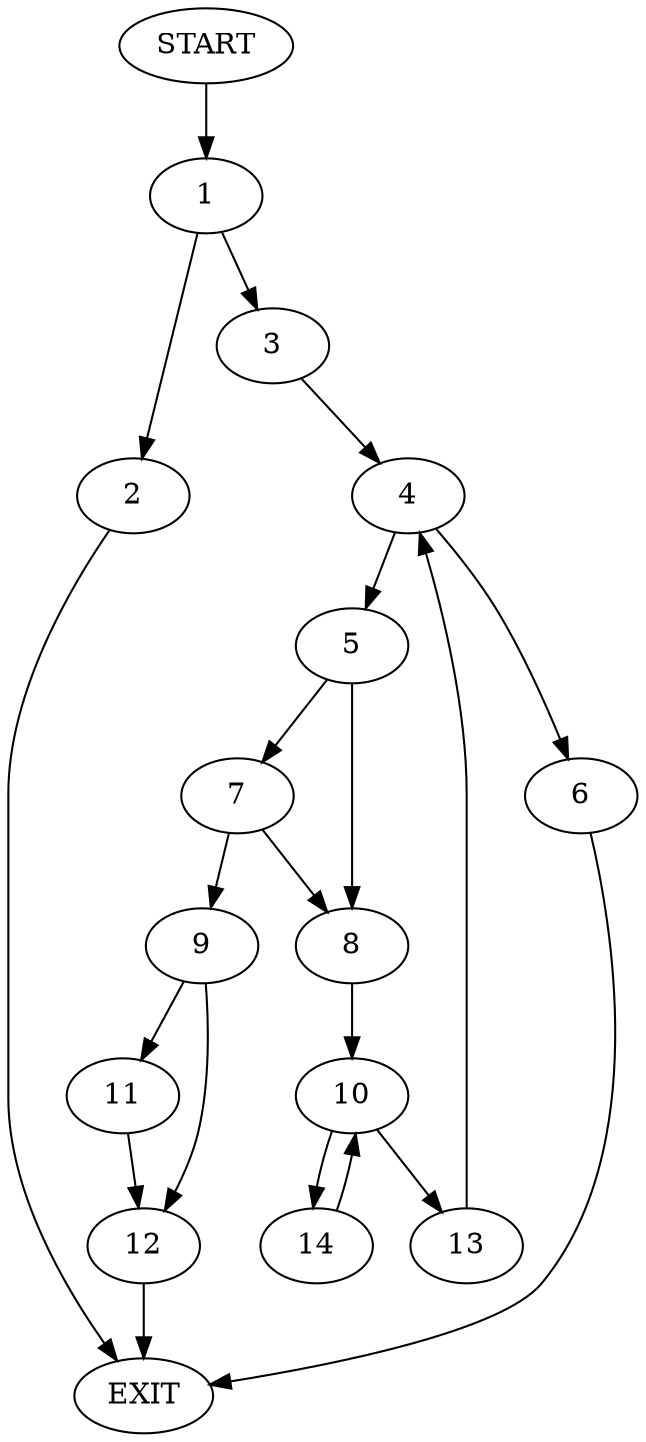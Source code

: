 digraph {
0 [label="START"]
15 [label="EXIT"]
0 -> 1
1 -> 2
1 -> 3
3 -> 4
2 -> 15
4 -> 5
4 -> 6
5 -> 7
5 -> 8
6 -> 15
7 -> 9
7 -> 8
8 -> 10
9 -> 11
9 -> 12
12 -> 15
11 -> 12
10 -> 13
10 -> 14
13 -> 4
14 -> 10
}
